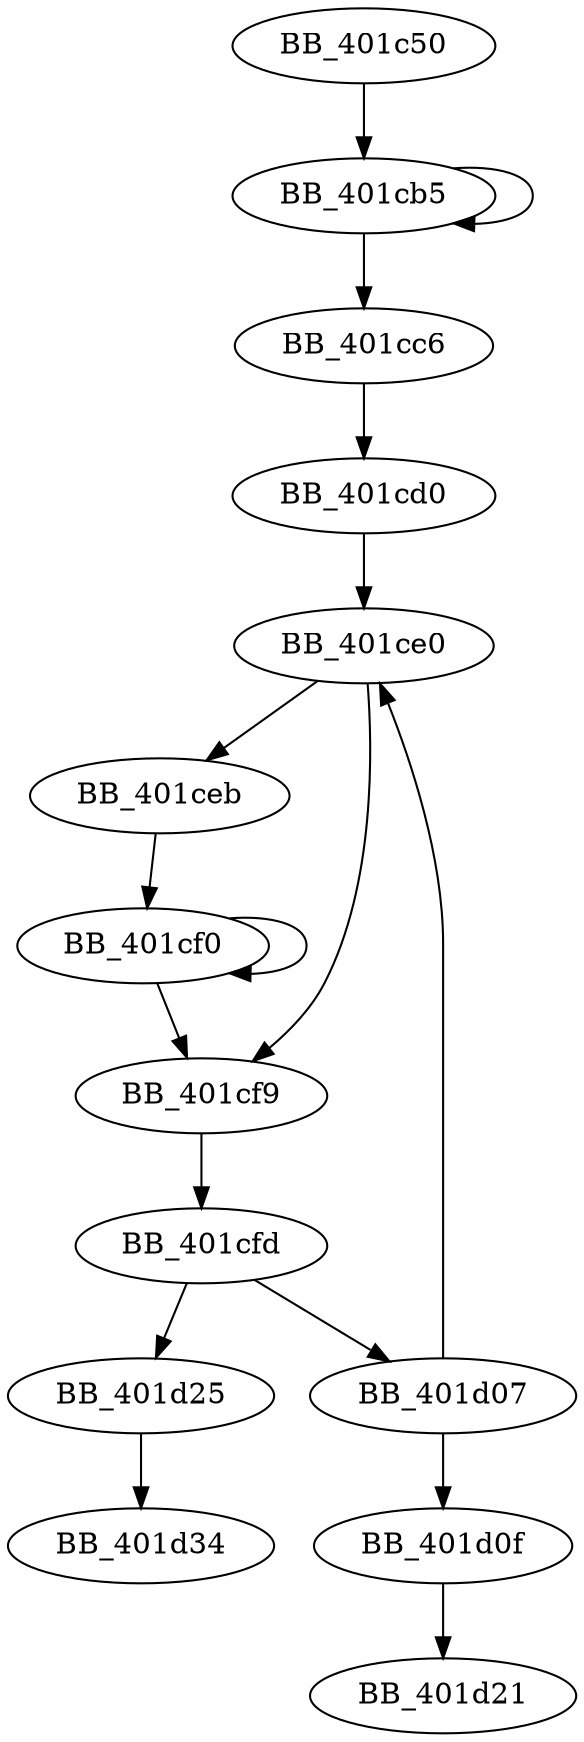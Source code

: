 DiGraph sub_401C50{
BB_401c50->BB_401cb5
BB_401cb5->BB_401cb5
BB_401cb5->BB_401cc6
BB_401cc6->BB_401cd0
BB_401cd0->BB_401ce0
BB_401ce0->BB_401ceb
BB_401ce0->BB_401cf9
BB_401ceb->BB_401cf0
BB_401cf0->BB_401cf0
BB_401cf0->BB_401cf9
BB_401cf9->BB_401cfd
BB_401cfd->BB_401d07
BB_401cfd->BB_401d25
BB_401d07->BB_401ce0
BB_401d07->BB_401d0f
BB_401d0f->BB_401d21
BB_401d25->BB_401d34
}
